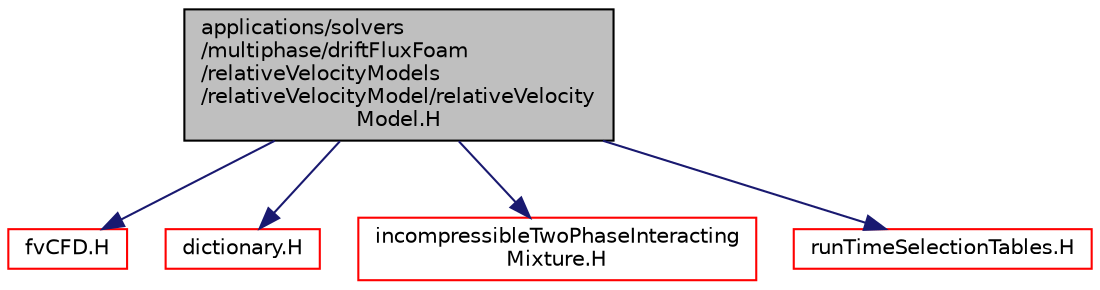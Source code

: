 digraph "applications/solvers/multiphase/driftFluxFoam/relativeVelocityModels/relativeVelocityModel/relativeVelocityModel.H"
{
  bgcolor="transparent";
  edge [fontname="Helvetica",fontsize="10",labelfontname="Helvetica",labelfontsize="10"];
  node [fontname="Helvetica",fontsize="10",shape=record];
  Node0 [label="applications/solvers\l/multiphase/driftFluxFoam\l/relativeVelocityModels\l/relativeVelocityModel/relativeVelocity\lModel.H",height=0.2,width=0.4,color="black", fillcolor="grey75", style="filled", fontcolor="black"];
  Node0 -> Node1 [color="midnightblue",fontsize="10",style="solid",fontname="Helvetica"];
  Node1 [label="fvCFD.H",height=0.2,width=0.4,color="red",URL="$a01328.html"];
  Node0 -> Node112 [color="midnightblue",fontsize="10",style="solid",fontname="Helvetica"];
  Node112 [label="dictionary.H",height=0.2,width=0.4,color="red",URL="$a09506.html"];
  Node0 -> Node429 [color="midnightblue",fontsize="10",style="solid",fontname="Helvetica"];
  Node429 [label="incompressibleTwoPhaseInteracting\lMixture.H",height=0.2,width=0.4,color="red",URL="$a20696.html"];
  Node0 -> Node91 [color="midnightblue",fontsize="10",style="solid",fontname="Helvetica"];
  Node91 [label="runTimeSelectionTables.H",height=0.2,width=0.4,color="red",URL="$a09992.html",tooltip="Macros to ease declaration of run-time selection tables. "];
}
